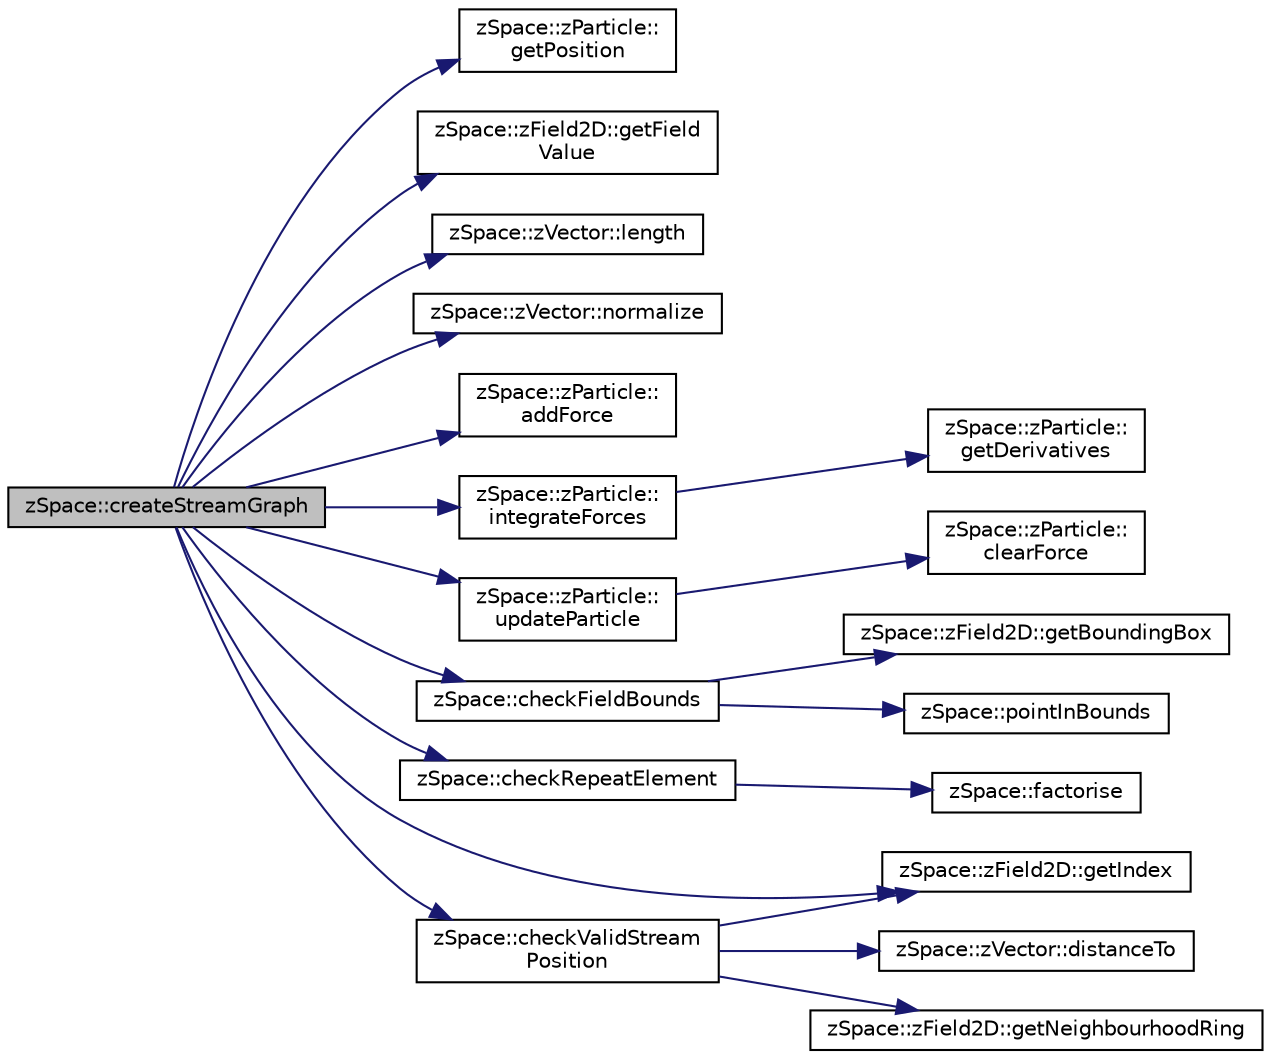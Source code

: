 digraph "zSpace::createStreamGraph"
{
 // LATEX_PDF_SIZE
  edge [fontname="Helvetica",fontsize="10",labelfontname="Helvetica",labelfontsize="10"];
  node [fontname="Helvetica",fontsize="10",shape=record];
  rankdir="LR";
  Node20 [label="zSpace::createStreamGraph",height=0.2,width=0.4,color="black", fillcolor="grey75", style="filled", fontcolor="black",tooltip="This method creates a single stream line as a graph."];
  Node20 -> Node21 [color="midnightblue",fontsize="10",style="solid",fontname="Helvetica"];
  Node21 [label="zSpace::zParticle::\lgetPosition",height=0.2,width=0.4,color="black", fillcolor="white", style="filled",URL="$classz_space_1_1z_particle.html#acea931c316bc1628e7029a22378fc948",tooltip="This method retruns the position of the particle."];
  Node20 -> Node22 [color="midnightblue",fontsize="10",style="solid",fontname="Helvetica"];
  Node22 [label="zSpace::zField2D::getField\lValue",height=0.2,width=0.4,color="black", fillcolor="white", style="filled",URL="$classz_space_1_1z_field2_d.html#a8e932d459482ba0ebd71763a874d5997",tooltip="This method gets the value of the field at the input index."];
  Node20 -> Node23 [color="midnightblue",fontsize="10",style="solid",fontname="Helvetica"];
  Node23 [label="zSpace::zVector::length",height=0.2,width=0.4,color="black", fillcolor="white", style="filled",URL="$classz_space_1_1z_vector.html#aa3e1fd350f48b30428f95e716a4e3400",tooltip="This method returns the magnitude/length of the zVector."];
  Node20 -> Node24 [color="midnightblue",fontsize="10",style="solid",fontname="Helvetica"];
  Node24 [label="zSpace::zVector::normalize",height=0.2,width=0.4,color="black", fillcolor="white", style="filled",URL="$classz_space_1_1z_vector.html#a27d075d5055bb92ddfe63fae4010339b",tooltip="This method normalizes the vector to unit length."];
  Node20 -> Node25 [color="midnightblue",fontsize="10",style="solid",fontname="Helvetica"];
  Node25 [label="zSpace::zParticle::\laddForce",height=0.2,width=0.4,color="black", fillcolor="white", style="filled",URL="$classz_space_1_1z_particle.html#a381a241d323d941de9babd9788fb27ba",tooltip="This method adds the input force to the force of the particle."];
  Node20 -> Node26 [color="midnightblue",fontsize="10",style="solid",fontname="Helvetica"];
  Node26 [label="zSpace::zParticle::\lintegrateForces",height=0.2,width=0.4,color="black", fillcolor="white", style="filled",URL="$classz_space_1_1z_particle.html#a8751c6250178b03d8d6fca614118f990",tooltip="This method intergrates the force and compute the derivatives."];
  Node26 -> Node27 [color="midnightblue",fontsize="10",style="solid",fontname="Helvetica"];
  Node27 [label="zSpace::zParticle::\lgetDerivatives",height=0.2,width=0.4,color="black", fillcolor="white", style="filled",URL="$classz_space_1_1z_particle.html#a031a2499e0e1a32fb9a1d8fe6c3b6df8",tooltip="This method computes the derivatives."];
  Node20 -> Node28 [color="midnightblue",fontsize="10",style="solid",fontname="Helvetica"];
  Node28 [label="zSpace::zParticle::\lupdateParticle",height=0.2,width=0.4,color="black", fillcolor="white", style="filled",URL="$classz_space_1_1z_particle.html#a5091b0da4bbc6d188c2439d055b2cc27",tooltip="This method updates the position and velocity of the particle."];
  Node28 -> Node29 [color="midnightblue",fontsize="10",style="solid",fontname="Helvetica"];
  Node29 [label="zSpace::zParticle::\lclearForce",height=0.2,width=0.4,color="black", fillcolor="white", style="filled",URL="$classz_space_1_1z_particle.html#a415ec17914b4c62ba8d41675766b9af6",tooltip="This method clears the force of the particle."];
  Node20 -> Node30 [color="midnightblue",fontsize="10",style="solid",fontname="Helvetica"];
  Node30 [label="zSpace::checkFieldBounds",height=0.2,width=0.4,color="black", fillcolor="white", style="filled",URL="$group__z_stream_lines2_d.html#ga749da5c460505861f416b903813ac0fc",tooltip="This method checks if the input position is in the bounds of the field."];
  Node30 -> Node31 [color="midnightblue",fontsize="10",style="solid",fontname="Helvetica"];
  Node31 [label="zSpace::zField2D::getBoundingBox",height=0.2,width=0.4,color="black", fillcolor="white", style="filled",URL="$classz_space_1_1z_field2_d.html#aec18cdb580199ce1802e5529ab4da29a",tooltip="This method gets the bounds of the field."];
  Node30 -> Node32 [color="midnightblue",fontsize="10",style="solid",fontname="Helvetica"];
  Node32 [label="zSpace::pointInBounds",height=0.2,width=0.4,color="black", fillcolor="white", style="filled",URL="$group__z_vector_matrix_utilities.html#gab4eab695931013c7a5bf95b1403ce5ce",tooltip="This method checks if the input position is inside the input bounds."];
  Node20 -> Node33 [color="midnightblue",fontsize="10",style="solid",fontname="Helvetica"];
  Node33 [label="zSpace::checkRepeatElement",height=0.2,width=0.4,color="black", fillcolor="white", style="filled",URL="$group__z_vector_matrix_utilities.html#ga081f52636b1b9f57dccafe3570b6eeec",tooltip="This method checks if the input value is repeated in input container."];
  Node33 -> Node34 [color="midnightblue",fontsize="10",style="solid",fontname="Helvetica"];
  Node34 [label="zSpace::factorise",height=0.2,width=0.4,color="black", fillcolor="white", style="filled",URL="$group__z_vector_matrix_utilities.html#ga99b573001a7b7d92f9f5f84eaeef5d1b",tooltip="This method returns the factorised vector to the input precision."];
  Node20 -> Node35 [color="midnightblue",fontsize="10",style="solid",fontname="Helvetica"];
  Node35 [label="zSpace::checkValidStream\lPosition",height=0.2,width=0.4,color="black", fillcolor="white", style="filled",URL="$group__z_stream_lines2_d.html#gad99d4cb30be24e7562da0c322b99d876",tooltip="This method checks if the input position is a valid stream position."];
  Node35 -> Node36 [color="midnightblue",fontsize="10",style="solid",fontname="Helvetica"];
  Node36 [label="zSpace::zField2D::getIndex",height=0.2,width=0.4,color="black", fillcolor="white", style="filled",URL="$classz_space_1_1z_field2_d.html#a195cbd398fa8e657b7ea599f34fa7ede",tooltip="This method gets the index of the field for the input X and Y indicies."];
  Node35 -> Node37 [color="midnightblue",fontsize="10",style="solid",fontname="Helvetica"];
  Node37 [label="zSpace::zVector::distanceTo",height=0.2,width=0.4,color="black", fillcolor="white", style="filled",URL="$classz_space_1_1z_vector.html#a3b19c952aec086d743e8bfadaa45cdca",tooltip="This method returns the distance between the current zVector and input zVector."];
  Node35 -> Node38 [color="midnightblue",fontsize="10",style="solid",fontname="Helvetica"];
  Node38 [label="zSpace::zField2D::getNeighbourhoodRing",height=0.2,width=0.4,color="black", fillcolor="white", style="filled",URL="$classz_space_1_1z_field2_d.html#af3c3e9ea62527292411c7358143b04db",tooltip="This method gets the ring neighbours of the field at the input index."];
  Node20 -> Node36 [color="midnightblue",fontsize="10",style="solid",fontname="Helvetica"];
}
